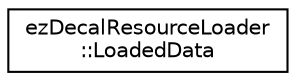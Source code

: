 digraph "Graphical Class Hierarchy"
{
 // LATEX_PDF_SIZE
  edge [fontname="Helvetica",fontsize="10",labelfontname="Helvetica",labelfontsize="10"];
  node [fontname="Helvetica",fontsize="10",shape=record];
  rankdir="LR";
  Node0 [label="ezDecalResourceLoader\l::LoadedData",height=0.2,width=0.4,color="black", fillcolor="white", style="filled",URL="$d6/d31/structez_decal_resource_loader_1_1_loaded_data.htm",tooltip=" "];
}
